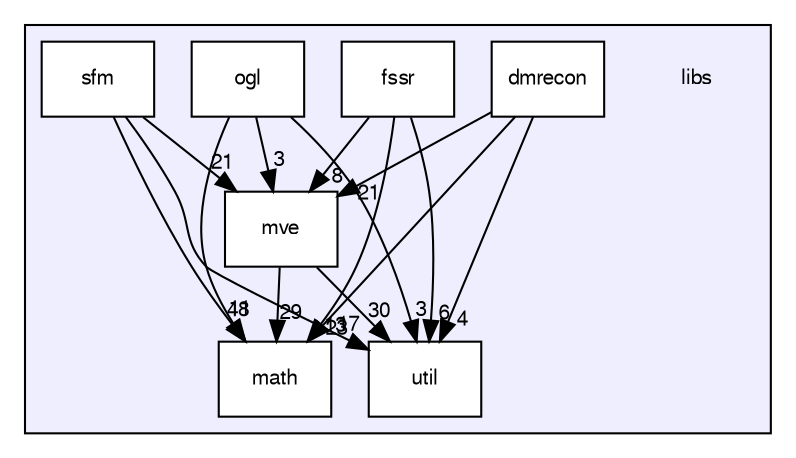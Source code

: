 digraph "/home/jason/x/texture-reconstruction/mve/libs" {
  compound=true
  node [ fontsize="10", fontname="FreeSans"];
  edge [ labelfontsize="10", labelfontname="FreeSans"];
  subgraph clusterdir_6719ab1f1f7655efc2fa43f7eb574fd1 {
    graph [ bgcolor="#eeeeff", pencolor="black", label="" URL="dir_6719ab1f1f7655efc2fa43f7eb574fd1.html"];
    dir_6719ab1f1f7655efc2fa43f7eb574fd1 [shape=plaintext label="libs"];
    dir_8b534cdc42e4aac25d2c321fec29e865 [shape=box label="dmrecon" color="black" fillcolor="white" style="filled" URL="dir_8b534cdc42e4aac25d2c321fec29e865.html"];
    dir_85ff816e1ee4c5c5d7dbfe484355006f [shape=box label="fssr" color="black" fillcolor="white" style="filled" URL="dir_85ff816e1ee4c5c5d7dbfe484355006f.html"];
    dir_e03f63f02d48f81ee131e4c7c81c9756 [shape=box label="math" color="black" fillcolor="white" style="filled" URL="dir_e03f63f02d48f81ee131e4c7c81c9756.html"];
    dir_685ef39c755da42c308451c2e6d1fd3d [shape=box label="mve" color="black" fillcolor="white" style="filled" URL="dir_685ef39c755da42c308451c2e6d1fd3d.html"];
    dir_28af43337cae7d8140bcf80a38b900d4 [shape=box label="ogl" color="black" fillcolor="white" style="filled" URL="dir_28af43337cae7d8140bcf80a38b900d4.html"];
    dir_cb6d93b69b13996f13de55082a5ead44 [shape=box label="sfm" color="black" fillcolor="white" style="filled" URL="dir_cb6d93b69b13996f13de55082a5ead44.html"];
    dir_2e5bde0e768e1c9a7f40cd5999af9f90 [shape=box label="util" color="black" fillcolor="white" style="filled" URL="dir_2e5bde0e768e1c9a7f40cd5999af9f90.html"];
  }
  dir_28af43337cae7d8140bcf80a38b900d4->dir_2e5bde0e768e1c9a7f40cd5999af9f90 [headlabel="3", labeldistance=1.5 headhref="dir_000005_000007.html"];
  dir_28af43337cae7d8140bcf80a38b900d4->dir_e03f63f02d48f81ee131e4c7c81c9756 [headlabel="11", labeldistance=1.5 headhref="dir_000005_000003.html"];
  dir_28af43337cae7d8140bcf80a38b900d4->dir_685ef39c755da42c308451c2e6d1fd3d [headlabel="3", labeldistance=1.5 headhref="dir_000005_000004.html"];
  dir_85ff816e1ee4c5c5d7dbfe484355006f->dir_2e5bde0e768e1c9a7f40cd5999af9f90 [headlabel="6", labeldistance=1.5 headhref="dir_000002_000007.html"];
  dir_85ff816e1ee4c5c5d7dbfe484355006f->dir_e03f63f02d48f81ee131e4c7c81c9756 [headlabel="13", labeldistance=1.5 headhref="dir_000002_000003.html"];
  dir_85ff816e1ee4c5c5d7dbfe484355006f->dir_685ef39c755da42c308451c2e6d1fd3d [headlabel="8", labeldistance=1.5 headhref="dir_000002_000004.html"];
  dir_cb6d93b69b13996f13de55082a5ead44->dir_2e5bde0e768e1c9a7f40cd5999af9f90 [headlabel="17", labeldistance=1.5 headhref="dir_000006_000007.html"];
  dir_cb6d93b69b13996f13de55082a5ead44->dir_e03f63f02d48f81ee131e4c7c81c9756 [headlabel="48", labeldistance=1.5 headhref="dir_000006_000003.html"];
  dir_cb6d93b69b13996f13de55082a5ead44->dir_685ef39c755da42c308451c2e6d1fd3d [headlabel="21", labeldistance=1.5 headhref="dir_000006_000004.html"];
  dir_8b534cdc42e4aac25d2c321fec29e865->dir_2e5bde0e768e1c9a7f40cd5999af9f90 [headlabel="4", labeldistance=1.5 headhref="dir_000001_000007.html"];
  dir_8b534cdc42e4aac25d2c321fec29e865->dir_e03f63f02d48f81ee131e4c7c81c9756 [headlabel="23", labeldistance=1.5 headhref="dir_000001_000003.html"];
  dir_8b534cdc42e4aac25d2c321fec29e865->dir_685ef39c755da42c308451c2e6d1fd3d [headlabel="21", labeldistance=1.5 headhref="dir_000001_000004.html"];
  dir_685ef39c755da42c308451c2e6d1fd3d->dir_2e5bde0e768e1c9a7f40cd5999af9f90 [headlabel="30", labeldistance=1.5 headhref="dir_000004_000007.html"];
  dir_685ef39c755da42c308451c2e6d1fd3d->dir_e03f63f02d48f81ee131e4c7c81c9756 [headlabel="29", labeldistance=1.5 headhref="dir_000004_000003.html"];
}
